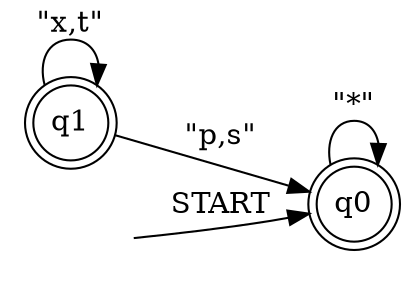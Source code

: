 # ----------------------------------- 
#Title:   G(!s || X(F(t && Fp) || G!t))
#From:  patterns.projects.cs.ksu.edu/documentation/patterns/ltl.shtml 
# alphabet : [x, s, t, p]
# ----------------------------------- 
 
 
digraph G {
  rankdir=LR;
  q0 [shape=doublecircle, margin=0];
  q1 [shape=doublecircle, margin=0];
  start0 [shape=none, style=invis];
  q1 -> q1  [label="\"x,t\""];
  q0 -> q0  [label="\"*\""];
  q1 -> q0  [label="\"p,s\""];
  start0 -> q0 [label="START"];
}
